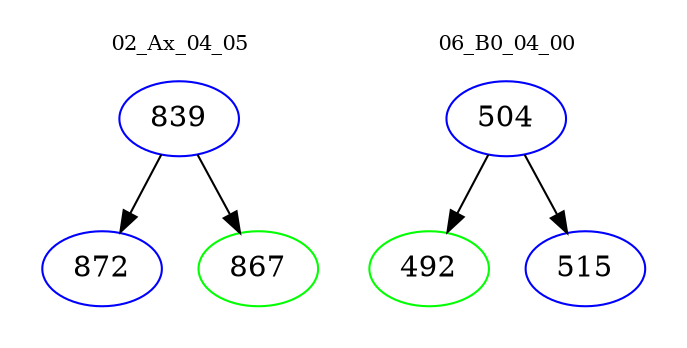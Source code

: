 digraph{
subgraph cluster_0 {
color = white
label = "02_Ax_04_05";
fontsize=10;
T0_839 [label="839", color="blue"]
T0_839 -> T0_872 [color="black"]
T0_872 [label="872", color="blue"]
T0_839 -> T0_867 [color="black"]
T0_867 [label="867", color="green"]
}
subgraph cluster_1 {
color = white
label = "06_B0_04_00";
fontsize=10;
T1_504 [label="504", color="blue"]
T1_504 -> T1_492 [color="black"]
T1_492 [label="492", color="green"]
T1_504 -> T1_515 [color="black"]
T1_515 [label="515", color="blue"]
}
}
